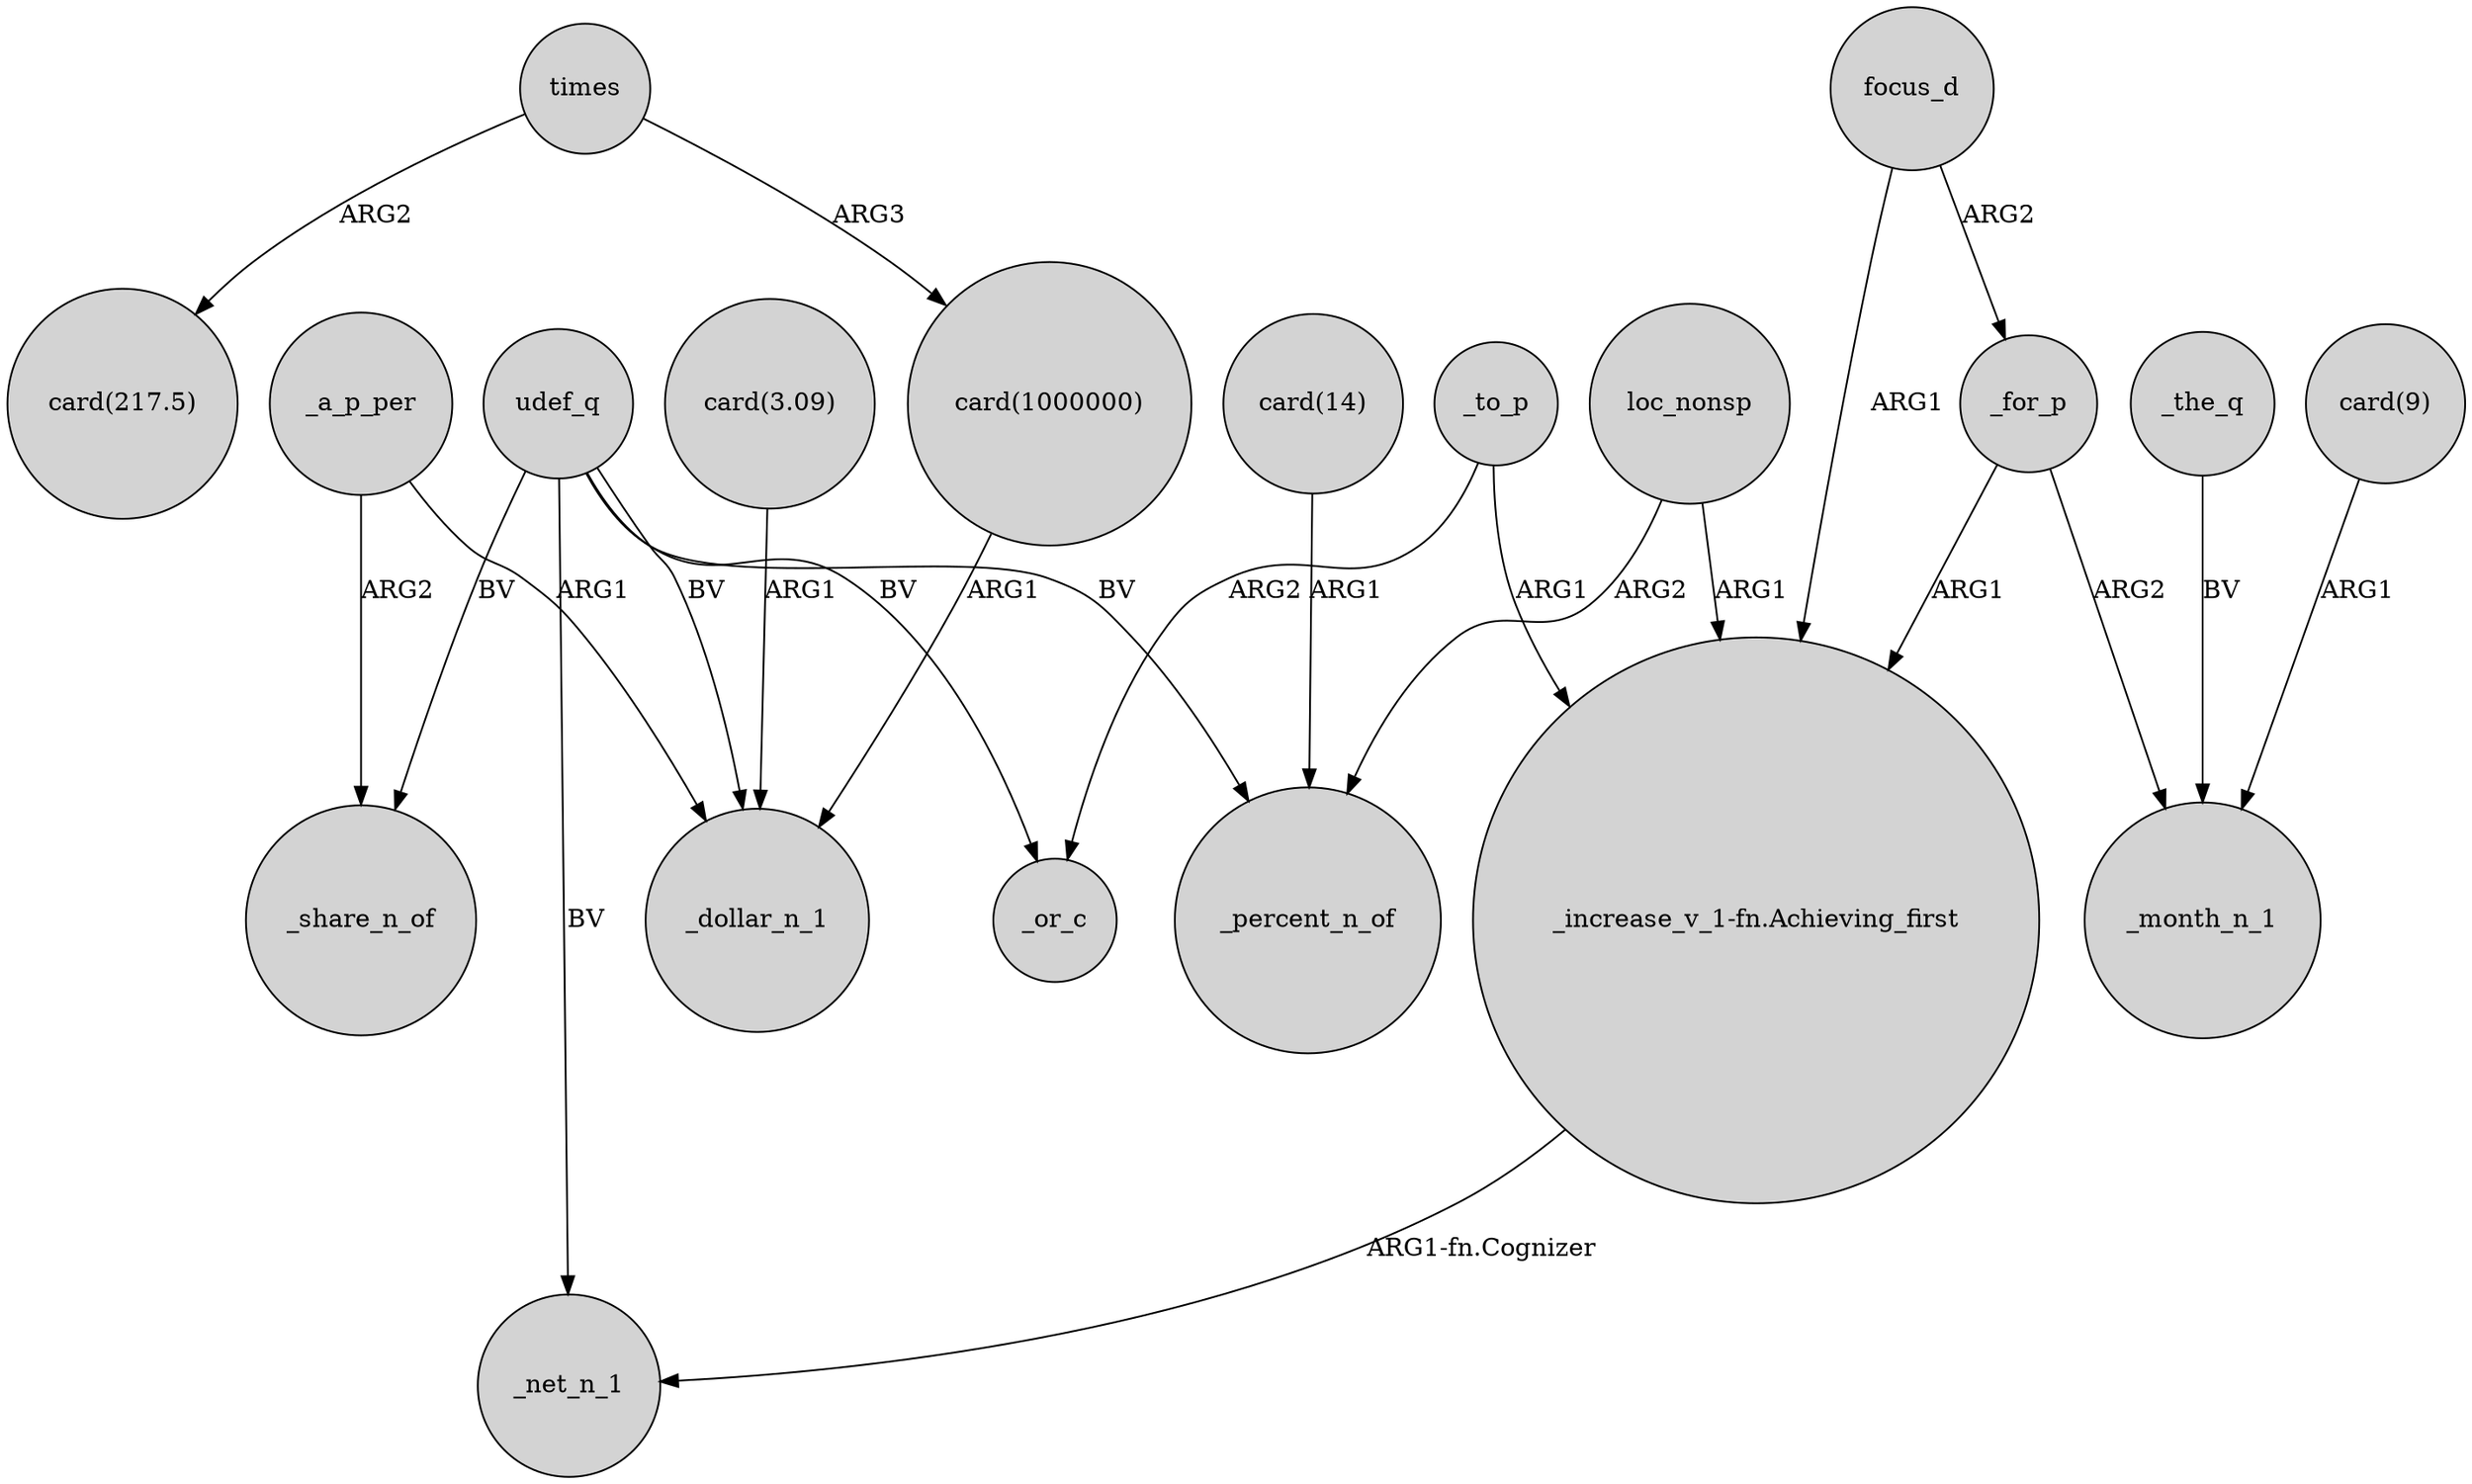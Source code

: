 digraph {
	node [shape=circle style=filled]
	times -> "card(217.5)" [label=ARG2]
	_to_p -> _or_c [label=ARG2]
	"_increase_v_1-fn.Achieving_first" -> _net_n_1 [label="ARG1-fn.Cognizer"]
	_the_q -> _month_n_1 [label=BV]
	loc_nonsp -> "_increase_v_1-fn.Achieving_first" [label=ARG1]
	times -> "card(1000000)" [label=ARG3]
	udef_q -> _or_c [label=BV]
	_for_p -> "_increase_v_1-fn.Achieving_first" [label=ARG1]
	_a_p_per -> _share_n_of [label=ARG2]
	"card(14)" -> _percent_n_of [label=ARG1]
	udef_q -> _percent_n_of [label=BV]
	udef_q -> _share_n_of [label=BV]
	udef_q -> _net_n_1 [label=BV]
	udef_q -> _dollar_n_1 [label=BV]
	"card(1000000)" -> _dollar_n_1 [label=ARG1]
	_a_p_per -> _dollar_n_1 [label=ARG1]
	"card(3.09)" -> _dollar_n_1 [label=ARG1]
	_to_p -> "_increase_v_1-fn.Achieving_first" [label=ARG1]
	"card(9)" -> _month_n_1 [label=ARG1]
	focus_d -> _for_p [label=ARG2]
	focus_d -> "_increase_v_1-fn.Achieving_first" [label=ARG1]
	_for_p -> _month_n_1 [label=ARG2]
	loc_nonsp -> _percent_n_of [label=ARG2]
}
